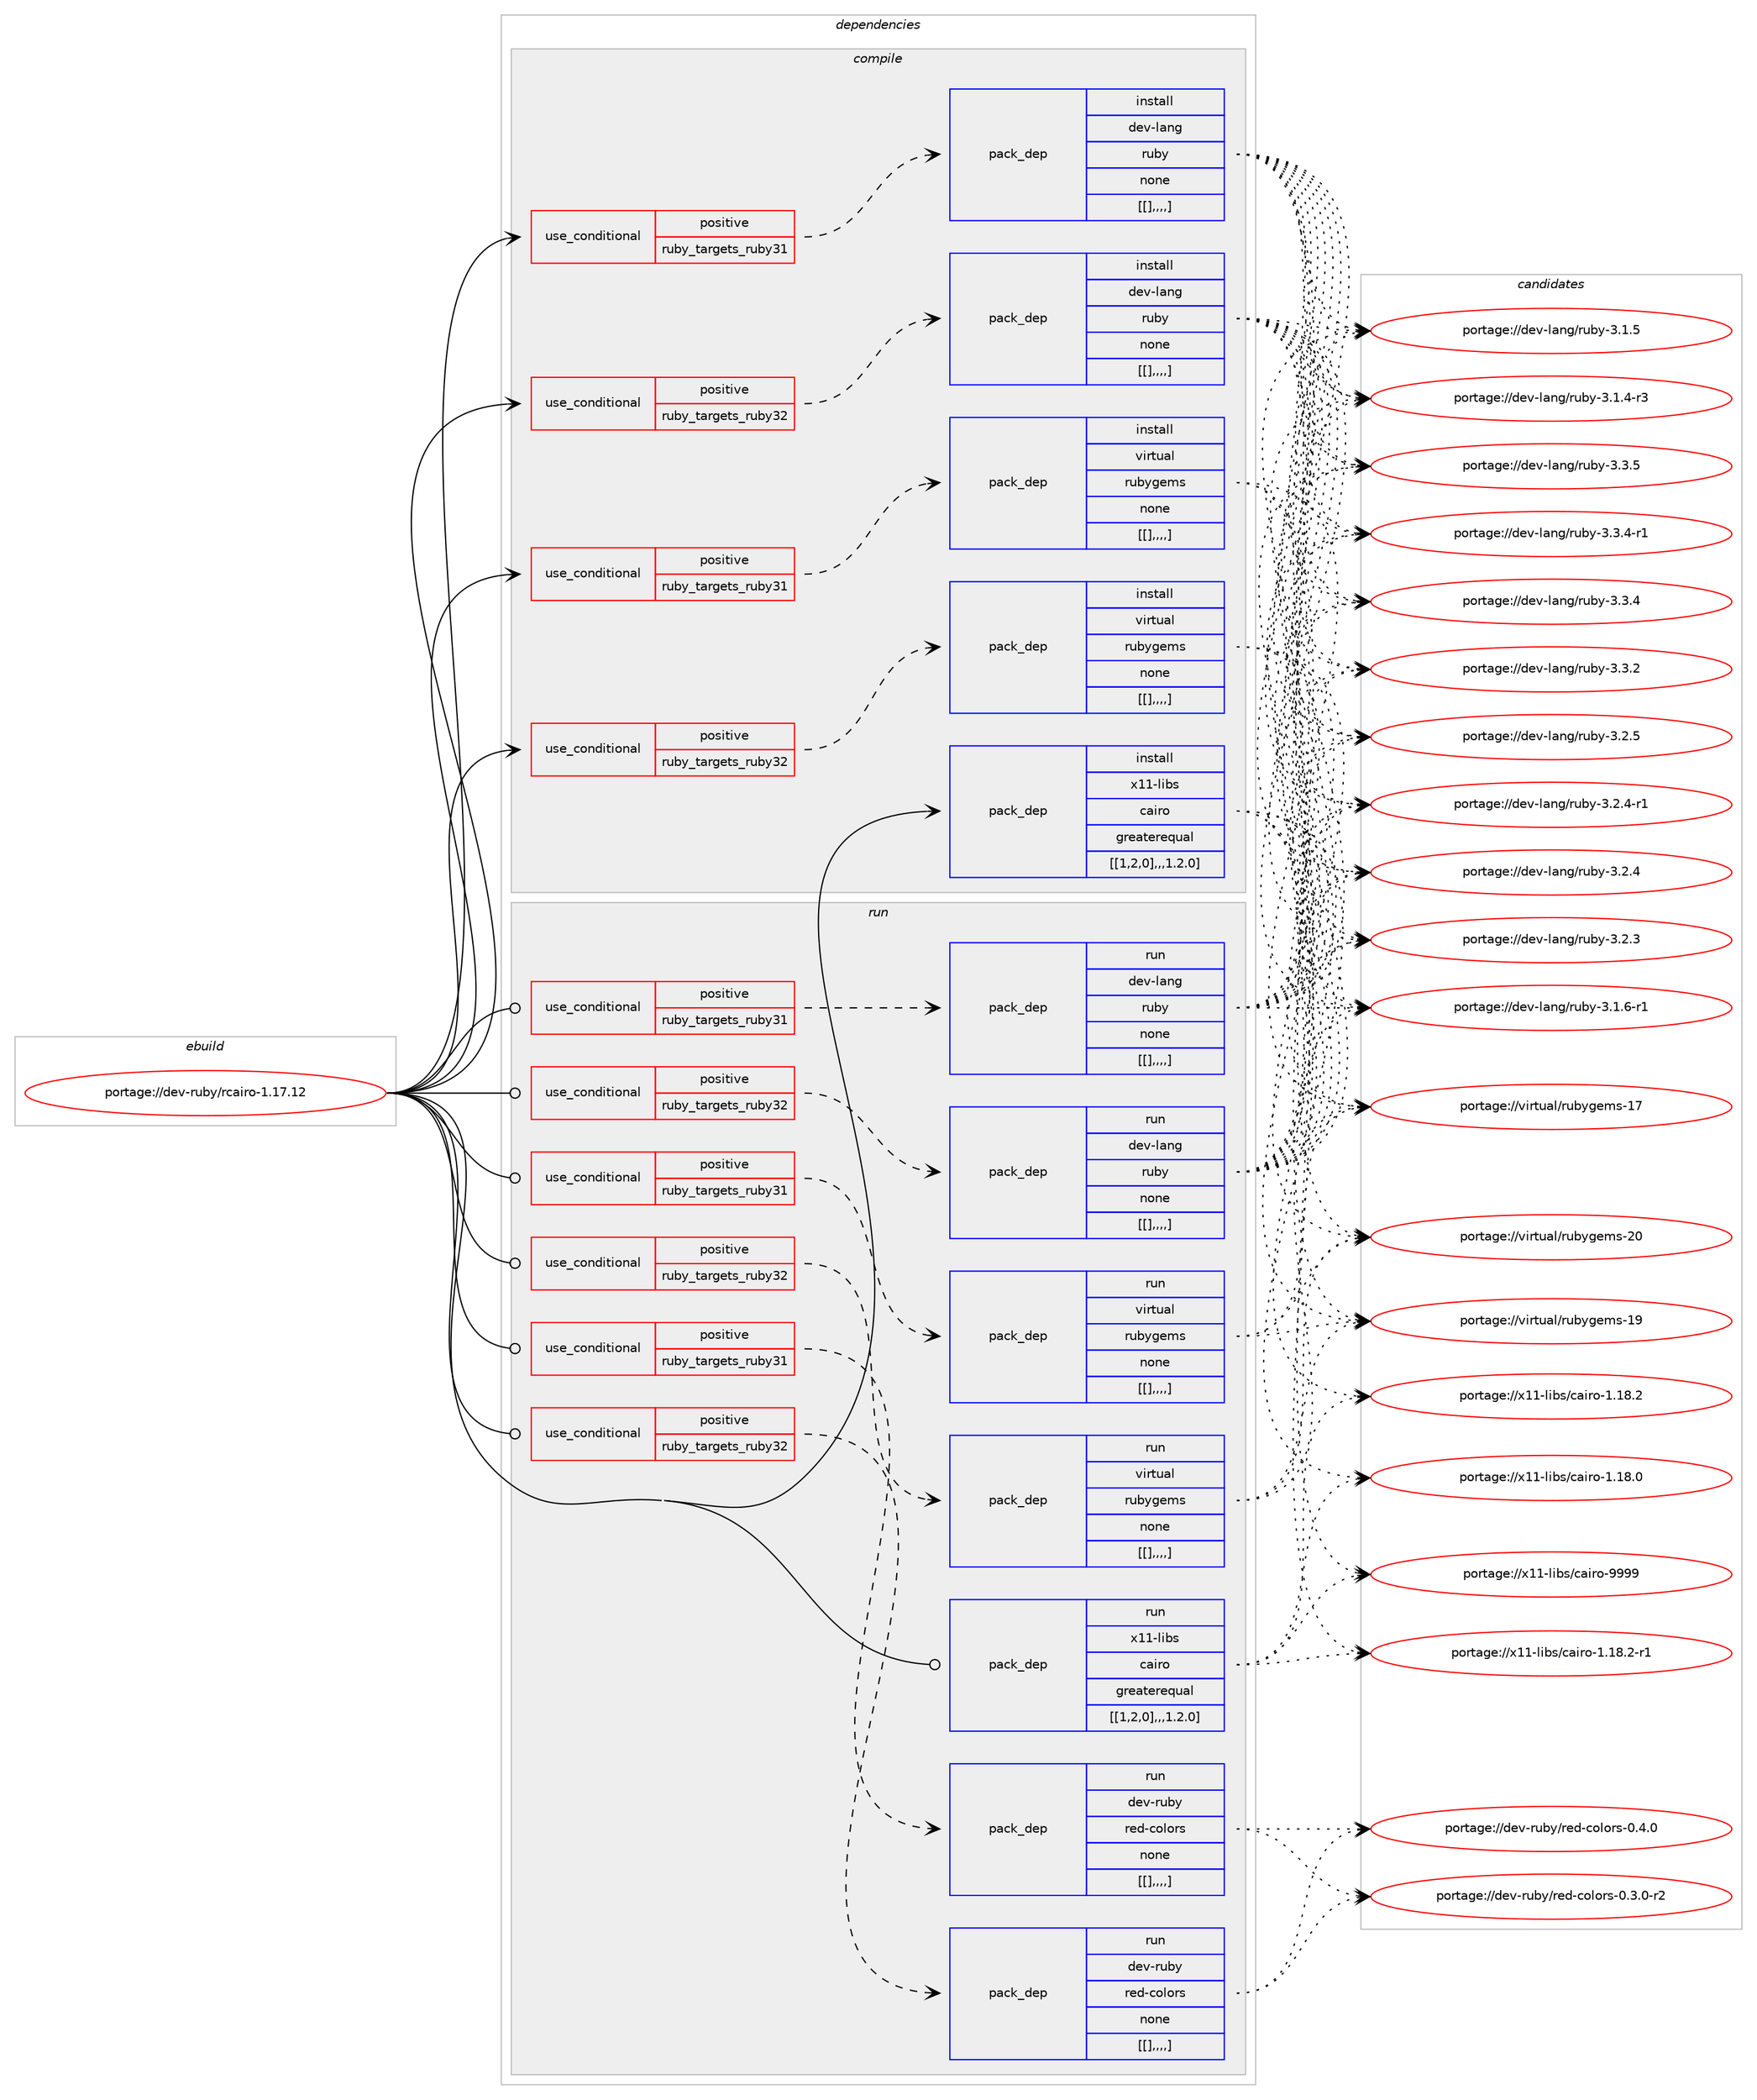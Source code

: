 digraph prolog {

# *************
# Graph options
# *************

newrank=true;
concentrate=true;
compound=true;
graph [rankdir=LR,fontname=Helvetica,fontsize=10,ranksep=1.5];#, ranksep=2.5, nodesep=0.2];
edge  [arrowhead=vee];
node  [fontname=Helvetica,fontsize=10];

# **********
# The ebuild
# **********

subgraph cluster_leftcol {
color=gray;
label=<<i>ebuild</i>>;
id [label="portage://dev-ruby/rcairo-1.17.12", color=red, width=4, href="../dev-ruby/rcairo-1.17.12.svg"];
}

# ****************
# The dependencies
# ****************

subgraph cluster_midcol {
color=gray;
label=<<i>dependencies</i>>;
subgraph cluster_compile {
fillcolor="#eeeeee";
style=filled;
label=<<i>compile</i>>;
subgraph cond56229 {
dependency202011 [label=<<TABLE BORDER="0" CELLBORDER="1" CELLSPACING="0" CELLPADDING="4"><TR><TD ROWSPAN="3" CELLPADDING="10">use_conditional</TD></TR><TR><TD>positive</TD></TR><TR><TD>ruby_targets_ruby31</TD></TR></TABLE>>, shape=none, color=red];
subgraph pack144429 {
dependency202012 [label=<<TABLE BORDER="0" CELLBORDER="1" CELLSPACING="0" CELLPADDING="4" WIDTH="220"><TR><TD ROWSPAN="6" CELLPADDING="30">pack_dep</TD></TR><TR><TD WIDTH="110">install</TD></TR><TR><TD>dev-lang</TD></TR><TR><TD>ruby</TD></TR><TR><TD>none</TD></TR><TR><TD>[[],,,,]</TD></TR></TABLE>>, shape=none, color=blue];
}
dependency202011:e -> dependency202012:w [weight=20,style="dashed",arrowhead="vee"];
}
id:e -> dependency202011:w [weight=20,style="solid",arrowhead="vee"];
subgraph cond56230 {
dependency202013 [label=<<TABLE BORDER="0" CELLBORDER="1" CELLSPACING="0" CELLPADDING="4"><TR><TD ROWSPAN="3" CELLPADDING="10">use_conditional</TD></TR><TR><TD>positive</TD></TR><TR><TD>ruby_targets_ruby31</TD></TR></TABLE>>, shape=none, color=red];
subgraph pack144430 {
dependency202014 [label=<<TABLE BORDER="0" CELLBORDER="1" CELLSPACING="0" CELLPADDING="4" WIDTH="220"><TR><TD ROWSPAN="6" CELLPADDING="30">pack_dep</TD></TR><TR><TD WIDTH="110">install</TD></TR><TR><TD>virtual</TD></TR><TR><TD>rubygems</TD></TR><TR><TD>none</TD></TR><TR><TD>[[],,,,]</TD></TR></TABLE>>, shape=none, color=blue];
}
dependency202013:e -> dependency202014:w [weight=20,style="dashed",arrowhead="vee"];
}
id:e -> dependency202013:w [weight=20,style="solid",arrowhead="vee"];
subgraph cond56231 {
dependency202015 [label=<<TABLE BORDER="0" CELLBORDER="1" CELLSPACING="0" CELLPADDING="4"><TR><TD ROWSPAN="3" CELLPADDING="10">use_conditional</TD></TR><TR><TD>positive</TD></TR><TR><TD>ruby_targets_ruby32</TD></TR></TABLE>>, shape=none, color=red];
subgraph pack144431 {
dependency202016 [label=<<TABLE BORDER="0" CELLBORDER="1" CELLSPACING="0" CELLPADDING="4" WIDTH="220"><TR><TD ROWSPAN="6" CELLPADDING="30">pack_dep</TD></TR><TR><TD WIDTH="110">install</TD></TR><TR><TD>dev-lang</TD></TR><TR><TD>ruby</TD></TR><TR><TD>none</TD></TR><TR><TD>[[],,,,]</TD></TR></TABLE>>, shape=none, color=blue];
}
dependency202015:e -> dependency202016:w [weight=20,style="dashed",arrowhead="vee"];
}
id:e -> dependency202015:w [weight=20,style="solid",arrowhead="vee"];
subgraph cond56232 {
dependency202017 [label=<<TABLE BORDER="0" CELLBORDER="1" CELLSPACING="0" CELLPADDING="4"><TR><TD ROWSPAN="3" CELLPADDING="10">use_conditional</TD></TR><TR><TD>positive</TD></TR><TR><TD>ruby_targets_ruby32</TD></TR></TABLE>>, shape=none, color=red];
subgraph pack144432 {
dependency202018 [label=<<TABLE BORDER="0" CELLBORDER="1" CELLSPACING="0" CELLPADDING="4" WIDTH="220"><TR><TD ROWSPAN="6" CELLPADDING="30">pack_dep</TD></TR><TR><TD WIDTH="110">install</TD></TR><TR><TD>virtual</TD></TR><TR><TD>rubygems</TD></TR><TR><TD>none</TD></TR><TR><TD>[[],,,,]</TD></TR></TABLE>>, shape=none, color=blue];
}
dependency202017:e -> dependency202018:w [weight=20,style="dashed",arrowhead="vee"];
}
id:e -> dependency202017:w [weight=20,style="solid",arrowhead="vee"];
subgraph pack144433 {
dependency202019 [label=<<TABLE BORDER="0" CELLBORDER="1" CELLSPACING="0" CELLPADDING="4" WIDTH="220"><TR><TD ROWSPAN="6" CELLPADDING="30">pack_dep</TD></TR><TR><TD WIDTH="110">install</TD></TR><TR><TD>x11-libs</TD></TR><TR><TD>cairo</TD></TR><TR><TD>greaterequal</TD></TR><TR><TD>[[1,2,0],,,1.2.0]</TD></TR></TABLE>>, shape=none, color=blue];
}
id:e -> dependency202019:w [weight=20,style="solid",arrowhead="vee"];
}
subgraph cluster_compileandrun {
fillcolor="#eeeeee";
style=filled;
label=<<i>compile and run</i>>;
}
subgraph cluster_run {
fillcolor="#eeeeee";
style=filled;
label=<<i>run</i>>;
subgraph cond56233 {
dependency202020 [label=<<TABLE BORDER="0" CELLBORDER="1" CELLSPACING="0" CELLPADDING="4"><TR><TD ROWSPAN="3" CELLPADDING="10">use_conditional</TD></TR><TR><TD>positive</TD></TR><TR><TD>ruby_targets_ruby31</TD></TR></TABLE>>, shape=none, color=red];
subgraph pack144434 {
dependency202021 [label=<<TABLE BORDER="0" CELLBORDER="1" CELLSPACING="0" CELLPADDING="4" WIDTH="220"><TR><TD ROWSPAN="6" CELLPADDING="30">pack_dep</TD></TR><TR><TD WIDTH="110">run</TD></TR><TR><TD>dev-lang</TD></TR><TR><TD>ruby</TD></TR><TR><TD>none</TD></TR><TR><TD>[[],,,,]</TD></TR></TABLE>>, shape=none, color=blue];
}
dependency202020:e -> dependency202021:w [weight=20,style="dashed",arrowhead="vee"];
}
id:e -> dependency202020:w [weight=20,style="solid",arrowhead="odot"];
subgraph cond56234 {
dependency202022 [label=<<TABLE BORDER="0" CELLBORDER="1" CELLSPACING="0" CELLPADDING="4"><TR><TD ROWSPAN="3" CELLPADDING="10">use_conditional</TD></TR><TR><TD>positive</TD></TR><TR><TD>ruby_targets_ruby31</TD></TR></TABLE>>, shape=none, color=red];
subgraph pack144435 {
dependency202023 [label=<<TABLE BORDER="0" CELLBORDER="1" CELLSPACING="0" CELLPADDING="4" WIDTH="220"><TR><TD ROWSPAN="6" CELLPADDING="30">pack_dep</TD></TR><TR><TD WIDTH="110">run</TD></TR><TR><TD>dev-ruby</TD></TR><TR><TD>red-colors</TD></TR><TR><TD>none</TD></TR><TR><TD>[[],,,,]</TD></TR></TABLE>>, shape=none, color=blue];
}
dependency202022:e -> dependency202023:w [weight=20,style="dashed",arrowhead="vee"];
}
id:e -> dependency202022:w [weight=20,style="solid",arrowhead="odot"];
subgraph cond56235 {
dependency202024 [label=<<TABLE BORDER="0" CELLBORDER="1" CELLSPACING="0" CELLPADDING="4"><TR><TD ROWSPAN="3" CELLPADDING="10">use_conditional</TD></TR><TR><TD>positive</TD></TR><TR><TD>ruby_targets_ruby31</TD></TR></TABLE>>, shape=none, color=red];
subgraph pack144436 {
dependency202025 [label=<<TABLE BORDER="0" CELLBORDER="1" CELLSPACING="0" CELLPADDING="4" WIDTH="220"><TR><TD ROWSPAN="6" CELLPADDING="30">pack_dep</TD></TR><TR><TD WIDTH="110">run</TD></TR><TR><TD>virtual</TD></TR><TR><TD>rubygems</TD></TR><TR><TD>none</TD></TR><TR><TD>[[],,,,]</TD></TR></TABLE>>, shape=none, color=blue];
}
dependency202024:e -> dependency202025:w [weight=20,style="dashed",arrowhead="vee"];
}
id:e -> dependency202024:w [weight=20,style="solid",arrowhead="odot"];
subgraph cond56236 {
dependency202026 [label=<<TABLE BORDER="0" CELLBORDER="1" CELLSPACING="0" CELLPADDING="4"><TR><TD ROWSPAN="3" CELLPADDING="10">use_conditional</TD></TR><TR><TD>positive</TD></TR><TR><TD>ruby_targets_ruby32</TD></TR></TABLE>>, shape=none, color=red];
subgraph pack144437 {
dependency202027 [label=<<TABLE BORDER="0" CELLBORDER="1" CELLSPACING="0" CELLPADDING="4" WIDTH="220"><TR><TD ROWSPAN="6" CELLPADDING="30">pack_dep</TD></TR><TR><TD WIDTH="110">run</TD></TR><TR><TD>dev-lang</TD></TR><TR><TD>ruby</TD></TR><TR><TD>none</TD></TR><TR><TD>[[],,,,]</TD></TR></TABLE>>, shape=none, color=blue];
}
dependency202026:e -> dependency202027:w [weight=20,style="dashed",arrowhead="vee"];
}
id:e -> dependency202026:w [weight=20,style="solid",arrowhead="odot"];
subgraph cond56237 {
dependency202028 [label=<<TABLE BORDER="0" CELLBORDER="1" CELLSPACING="0" CELLPADDING="4"><TR><TD ROWSPAN="3" CELLPADDING="10">use_conditional</TD></TR><TR><TD>positive</TD></TR><TR><TD>ruby_targets_ruby32</TD></TR></TABLE>>, shape=none, color=red];
subgraph pack144438 {
dependency202029 [label=<<TABLE BORDER="0" CELLBORDER="1" CELLSPACING="0" CELLPADDING="4" WIDTH="220"><TR><TD ROWSPAN="6" CELLPADDING="30">pack_dep</TD></TR><TR><TD WIDTH="110">run</TD></TR><TR><TD>dev-ruby</TD></TR><TR><TD>red-colors</TD></TR><TR><TD>none</TD></TR><TR><TD>[[],,,,]</TD></TR></TABLE>>, shape=none, color=blue];
}
dependency202028:e -> dependency202029:w [weight=20,style="dashed",arrowhead="vee"];
}
id:e -> dependency202028:w [weight=20,style="solid",arrowhead="odot"];
subgraph cond56238 {
dependency202030 [label=<<TABLE BORDER="0" CELLBORDER="1" CELLSPACING="0" CELLPADDING="4"><TR><TD ROWSPAN="3" CELLPADDING="10">use_conditional</TD></TR><TR><TD>positive</TD></TR><TR><TD>ruby_targets_ruby32</TD></TR></TABLE>>, shape=none, color=red];
subgraph pack144439 {
dependency202031 [label=<<TABLE BORDER="0" CELLBORDER="1" CELLSPACING="0" CELLPADDING="4" WIDTH="220"><TR><TD ROWSPAN="6" CELLPADDING="30">pack_dep</TD></TR><TR><TD WIDTH="110">run</TD></TR><TR><TD>virtual</TD></TR><TR><TD>rubygems</TD></TR><TR><TD>none</TD></TR><TR><TD>[[],,,,]</TD></TR></TABLE>>, shape=none, color=blue];
}
dependency202030:e -> dependency202031:w [weight=20,style="dashed",arrowhead="vee"];
}
id:e -> dependency202030:w [weight=20,style="solid",arrowhead="odot"];
subgraph pack144440 {
dependency202032 [label=<<TABLE BORDER="0" CELLBORDER="1" CELLSPACING="0" CELLPADDING="4" WIDTH="220"><TR><TD ROWSPAN="6" CELLPADDING="30">pack_dep</TD></TR><TR><TD WIDTH="110">run</TD></TR><TR><TD>x11-libs</TD></TR><TR><TD>cairo</TD></TR><TR><TD>greaterequal</TD></TR><TR><TD>[[1,2,0],,,1.2.0]</TD></TR></TABLE>>, shape=none, color=blue];
}
id:e -> dependency202032:w [weight=20,style="solid",arrowhead="odot"];
}
}

# **************
# The candidates
# **************

subgraph cluster_choices {
rank=same;
color=gray;
label=<<i>candidates</i>>;

subgraph choice144429 {
color=black;
nodesep=1;
choice10010111845108971101034711411798121455146514653 [label="portage://dev-lang/ruby-3.3.5", color=red, width=4,href="../dev-lang/ruby-3.3.5.svg"];
choice100101118451089711010347114117981214551465146524511449 [label="portage://dev-lang/ruby-3.3.4-r1", color=red, width=4,href="../dev-lang/ruby-3.3.4-r1.svg"];
choice10010111845108971101034711411798121455146514652 [label="portage://dev-lang/ruby-3.3.4", color=red, width=4,href="../dev-lang/ruby-3.3.4.svg"];
choice10010111845108971101034711411798121455146514650 [label="portage://dev-lang/ruby-3.3.2", color=red, width=4,href="../dev-lang/ruby-3.3.2.svg"];
choice10010111845108971101034711411798121455146504653 [label="portage://dev-lang/ruby-3.2.5", color=red, width=4,href="../dev-lang/ruby-3.2.5.svg"];
choice100101118451089711010347114117981214551465046524511449 [label="portage://dev-lang/ruby-3.2.4-r1", color=red, width=4,href="../dev-lang/ruby-3.2.4-r1.svg"];
choice10010111845108971101034711411798121455146504652 [label="portage://dev-lang/ruby-3.2.4", color=red, width=4,href="../dev-lang/ruby-3.2.4.svg"];
choice10010111845108971101034711411798121455146504651 [label="portage://dev-lang/ruby-3.2.3", color=red, width=4,href="../dev-lang/ruby-3.2.3.svg"];
choice100101118451089711010347114117981214551464946544511449 [label="portage://dev-lang/ruby-3.1.6-r1", color=red, width=4,href="../dev-lang/ruby-3.1.6-r1.svg"];
choice10010111845108971101034711411798121455146494653 [label="portage://dev-lang/ruby-3.1.5", color=red, width=4,href="../dev-lang/ruby-3.1.5.svg"];
choice100101118451089711010347114117981214551464946524511451 [label="portage://dev-lang/ruby-3.1.4-r3", color=red, width=4,href="../dev-lang/ruby-3.1.4-r3.svg"];
dependency202012:e -> choice10010111845108971101034711411798121455146514653:w [style=dotted,weight="100"];
dependency202012:e -> choice100101118451089711010347114117981214551465146524511449:w [style=dotted,weight="100"];
dependency202012:e -> choice10010111845108971101034711411798121455146514652:w [style=dotted,weight="100"];
dependency202012:e -> choice10010111845108971101034711411798121455146514650:w [style=dotted,weight="100"];
dependency202012:e -> choice10010111845108971101034711411798121455146504653:w [style=dotted,weight="100"];
dependency202012:e -> choice100101118451089711010347114117981214551465046524511449:w [style=dotted,weight="100"];
dependency202012:e -> choice10010111845108971101034711411798121455146504652:w [style=dotted,weight="100"];
dependency202012:e -> choice10010111845108971101034711411798121455146504651:w [style=dotted,weight="100"];
dependency202012:e -> choice100101118451089711010347114117981214551464946544511449:w [style=dotted,weight="100"];
dependency202012:e -> choice10010111845108971101034711411798121455146494653:w [style=dotted,weight="100"];
dependency202012:e -> choice100101118451089711010347114117981214551464946524511451:w [style=dotted,weight="100"];
}
subgraph choice144430 {
color=black;
nodesep=1;
choice118105114116117971084711411798121103101109115455048 [label="portage://virtual/rubygems-20", color=red, width=4,href="../virtual/rubygems-20.svg"];
choice118105114116117971084711411798121103101109115454957 [label="portage://virtual/rubygems-19", color=red, width=4,href="../virtual/rubygems-19.svg"];
choice118105114116117971084711411798121103101109115454955 [label="portage://virtual/rubygems-17", color=red, width=4,href="../virtual/rubygems-17.svg"];
dependency202014:e -> choice118105114116117971084711411798121103101109115455048:w [style=dotted,weight="100"];
dependency202014:e -> choice118105114116117971084711411798121103101109115454957:w [style=dotted,weight="100"];
dependency202014:e -> choice118105114116117971084711411798121103101109115454955:w [style=dotted,weight="100"];
}
subgraph choice144431 {
color=black;
nodesep=1;
choice10010111845108971101034711411798121455146514653 [label="portage://dev-lang/ruby-3.3.5", color=red, width=4,href="../dev-lang/ruby-3.3.5.svg"];
choice100101118451089711010347114117981214551465146524511449 [label="portage://dev-lang/ruby-3.3.4-r1", color=red, width=4,href="../dev-lang/ruby-3.3.4-r1.svg"];
choice10010111845108971101034711411798121455146514652 [label="portage://dev-lang/ruby-3.3.4", color=red, width=4,href="../dev-lang/ruby-3.3.4.svg"];
choice10010111845108971101034711411798121455146514650 [label="portage://dev-lang/ruby-3.3.2", color=red, width=4,href="../dev-lang/ruby-3.3.2.svg"];
choice10010111845108971101034711411798121455146504653 [label="portage://dev-lang/ruby-3.2.5", color=red, width=4,href="../dev-lang/ruby-3.2.5.svg"];
choice100101118451089711010347114117981214551465046524511449 [label="portage://dev-lang/ruby-3.2.4-r1", color=red, width=4,href="../dev-lang/ruby-3.2.4-r1.svg"];
choice10010111845108971101034711411798121455146504652 [label="portage://dev-lang/ruby-3.2.4", color=red, width=4,href="../dev-lang/ruby-3.2.4.svg"];
choice10010111845108971101034711411798121455146504651 [label="portage://dev-lang/ruby-3.2.3", color=red, width=4,href="../dev-lang/ruby-3.2.3.svg"];
choice100101118451089711010347114117981214551464946544511449 [label="portage://dev-lang/ruby-3.1.6-r1", color=red, width=4,href="../dev-lang/ruby-3.1.6-r1.svg"];
choice10010111845108971101034711411798121455146494653 [label="portage://dev-lang/ruby-3.1.5", color=red, width=4,href="../dev-lang/ruby-3.1.5.svg"];
choice100101118451089711010347114117981214551464946524511451 [label="portage://dev-lang/ruby-3.1.4-r3", color=red, width=4,href="../dev-lang/ruby-3.1.4-r3.svg"];
dependency202016:e -> choice10010111845108971101034711411798121455146514653:w [style=dotted,weight="100"];
dependency202016:e -> choice100101118451089711010347114117981214551465146524511449:w [style=dotted,weight="100"];
dependency202016:e -> choice10010111845108971101034711411798121455146514652:w [style=dotted,weight="100"];
dependency202016:e -> choice10010111845108971101034711411798121455146514650:w [style=dotted,weight="100"];
dependency202016:e -> choice10010111845108971101034711411798121455146504653:w [style=dotted,weight="100"];
dependency202016:e -> choice100101118451089711010347114117981214551465046524511449:w [style=dotted,weight="100"];
dependency202016:e -> choice10010111845108971101034711411798121455146504652:w [style=dotted,weight="100"];
dependency202016:e -> choice10010111845108971101034711411798121455146504651:w [style=dotted,weight="100"];
dependency202016:e -> choice100101118451089711010347114117981214551464946544511449:w [style=dotted,weight="100"];
dependency202016:e -> choice10010111845108971101034711411798121455146494653:w [style=dotted,weight="100"];
dependency202016:e -> choice100101118451089711010347114117981214551464946524511451:w [style=dotted,weight="100"];
}
subgraph choice144432 {
color=black;
nodesep=1;
choice118105114116117971084711411798121103101109115455048 [label="portage://virtual/rubygems-20", color=red, width=4,href="../virtual/rubygems-20.svg"];
choice118105114116117971084711411798121103101109115454957 [label="portage://virtual/rubygems-19", color=red, width=4,href="../virtual/rubygems-19.svg"];
choice118105114116117971084711411798121103101109115454955 [label="portage://virtual/rubygems-17", color=red, width=4,href="../virtual/rubygems-17.svg"];
dependency202018:e -> choice118105114116117971084711411798121103101109115455048:w [style=dotted,weight="100"];
dependency202018:e -> choice118105114116117971084711411798121103101109115454957:w [style=dotted,weight="100"];
dependency202018:e -> choice118105114116117971084711411798121103101109115454955:w [style=dotted,weight="100"];
}
subgraph choice144433 {
color=black;
nodesep=1;
choice120494945108105981154799971051141114557575757 [label="portage://x11-libs/cairo-9999", color=red, width=4,href="../x11-libs/cairo-9999.svg"];
choice12049494510810598115479997105114111454946495646504511449 [label="portage://x11-libs/cairo-1.18.2-r1", color=red, width=4,href="../x11-libs/cairo-1.18.2-r1.svg"];
choice1204949451081059811547999710511411145494649564650 [label="portage://x11-libs/cairo-1.18.2", color=red, width=4,href="../x11-libs/cairo-1.18.2.svg"];
choice1204949451081059811547999710511411145494649564648 [label="portage://x11-libs/cairo-1.18.0", color=red, width=4,href="../x11-libs/cairo-1.18.0.svg"];
dependency202019:e -> choice120494945108105981154799971051141114557575757:w [style=dotted,weight="100"];
dependency202019:e -> choice12049494510810598115479997105114111454946495646504511449:w [style=dotted,weight="100"];
dependency202019:e -> choice1204949451081059811547999710511411145494649564650:w [style=dotted,weight="100"];
dependency202019:e -> choice1204949451081059811547999710511411145494649564648:w [style=dotted,weight="100"];
}
subgraph choice144434 {
color=black;
nodesep=1;
choice10010111845108971101034711411798121455146514653 [label="portage://dev-lang/ruby-3.3.5", color=red, width=4,href="../dev-lang/ruby-3.3.5.svg"];
choice100101118451089711010347114117981214551465146524511449 [label="portage://dev-lang/ruby-3.3.4-r1", color=red, width=4,href="../dev-lang/ruby-3.3.4-r1.svg"];
choice10010111845108971101034711411798121455146514652 [label="portage://dev-lang/ruby-3.3.4", color=red, width=4,href="../dev-lang/ruby-3.3.4.svg"];
choice10010111845108971101034711411798121455146514650 [label="portage://dev-lang/ruby-3.3.2", color=red, width=4,href="../dev-lang/ruby-3.3.2.svg"];
choice10010111845108971101034711411798121455146504653 [label="portage://dev-lang/ruby-3.2.5", color=red, width=4,href="../dev-lang/ruby-3.2.5.svg"];
choice100101118451089711010347114117981214551465046524511449 [label="portage://dev-lang/ruby-3.2.4-r1", color=red, width=4,href="../dev-lang/ruby-3.2.4-r1.svg"];
choice10010111845108971101034711411798121455146504652 [label="portage://dev-lang/ruby-3.2.4", color=red, width=4,href="../dev-lang/ruby-3.2.4.svg"];
choice10010111845108971101034711411798121455146504651 [label="portage://dev-lang/ruby-3.2.3", color=red, width=4,href="../dev-lang/ruby-3.2.3.svg"];
choice100101118451089711010347114117981214551464946544511449 [label="portage://dev-lang/ruby-3.1.6-r1", color=red, width=4,href="../dev-lang/ruby-3.1.6-r1.svg"];
choice10010111845108971101034711411798121455146494653 [label="portage://dev-lang/ruby-3.1.5", color=red, width=4,href="../dev-lang/ruby-3.1.5.svg"];
choice100101118451089711010347114117981214551464946524511451 [label="portage://dev-lang/ruby-3.1.4-r3", color=red, width=4,href="../dev-lang/ruby-3.1.4-r3.svg"];
dependency202021:e -> choice10010111845108971101034711411798121455146514653:w [style=dotted,weight="100"];
dependency202021:e -> choice100101118451089711010347114117981214551465146524511449:w [style=dotted,weight="100"];
dependency202021:e -> choice10010111845108971101034711411798121455146514652:w [style=dotted,weight="100"];
dependency202021:e -> choice10010111845108971101034711411798121455146514650:w [style=dotted,weight="100"];
dependency202021:e -> choice10010111845108971101034711411798121455146504653:w [style=dotted,weight="100"];
dependency202021:e -> choice100101118451089711010347114117981214551465046524511449:w [style=dotted,weight="100"];
dependency202021:e -> choice10010111845108971101034711411798121455146504652:w [style=dotted,weight="100"];
dependency202021:e -> choice10010111845108971101034711411798121455146504651:w [style=dotted,weight="100"];
dependency202021:e -> choice100101118451089711010347114117981214551464946544511449:w [style=dotted,weight="100"];
dependency202021:e -> choice10010111845108971101034711411798121455146494653:w [style=dotted,weight="100"];
dependency202021:e -> choice100101118451089711010347114117981214551464946524511451:w [style=dotted,weight="100"];
}
subgraph choice144435 {
color=black;
nodesep=1;
choice1001011184511411798121471141011004599111108111114115454846524648 [label="portage://dev-ruby/red-colors-0.4.0", color=red, width=4,href="../dev-ruby/red-colors-0.4.0.svg"];
choice10010111845114117981214711410110045991111081111141154548465146484511450 [label="portage://dev-ruby/red-colors-0.3.0-r2", color=red, width=4,href="../dev-ruby/red-colors-0.3.0-r2.svg"];
dependency202023:e -> choice1001011184511411798121471141011004599111108111114115454846524648:w [style=dotted,weight="100"];
dependency202023:e -> choice10010111845114117981214711410110045991111081111141154548465146484511450:w [style=dotted,weight="100"];
}
subgraph choice144436 {
color=black;
nodesep=1;
choice118105114116117971084711411798121103101109115455048 [label="portage://virtual/rubygems-20", color=red, width=4,href="../virtual/rubygems-20.svg"];
choice118105114116117971084711411798121103101109115454957 [label="portage://virtual/rubygems-19", color=red, width=4,href="../virtual/rubygems-19.svg"];
choice118105114116117971084711411798121103101109115454955 [label="portage://virtual/rubygems-17", color=red, width=4,href="../virtual/rubygems-17.svg"];
dependency202025:e -> choice118105114116117971084711411798121103101109115455048:w [style=dotted,weight="100"];
dependency202025:e -> choice118105114116117971084711411798121103101109115454957:w [style=dotted,weight="100"];
dependency202025:e -> choice118105114116117971084711411798121103101109115454955:w [style=dotted,weight="100"];
}
subgraph choice144437 {
color=black;
nodesep=1;
choice10010111845108971101034711411798121455146514653 [label="portage://dev-lang/ruby-3.3.5", color=red, width=4,href="../dev-lang/ruby-3.3.5.svg"];
choice100101118451089711010347114117981214551465146524511449 [label="portage://dev-lang/ruby-3.3.4-r1", color=red, width=4,href="../dev-lang/ruby-3.3.4-r1.svg"];
choice10010111845108971101034711411798121455146514652 [label="portage://dev-lang/ruby-3.3.4", color=red, width=4,href="../dev-lang/ruby-3.3.4.svg"];
choice10010111845108971101034711411798121455146514650 [label="portage://dev-lang/ruby-3.3.2", color=red, width=4,href="../dev-lang/ruby-3.3.2.svg"];
choice10010111845108971101034711411798121455146504653 [label="portage://dev-lang/ruby-3.2.5", color=red, width=4,href="../dev-lang/ruby-3.2.5.svg"];
choice100101118451089711010347114117981214551465046524511449 [label="portage://dev-lang/ruby-3.2.4-r1", color=red, width=4,href="../dev-lang/ruby-3.2.4-r1.svg"];
choice10010111845108971101034711411798121455146504652 [label="portage://dev-lang/ruby-3.2.4", color=red, width=4,href="../dev-lang/ruby-3.2.4.svg"];
choice10010111845108971101034711411798121455146504651 [label="portage://dev-lang/ruby-3.2.3", color=red, width=4,href="../dev-lang/ruby-3.2.3.svg"];
choice100101118451089711010347114117981214551464946544511449 [label="portage://dev-lang/ruby-3.1.6-r1", color=red, width=4,href="../dev-lang/ruby-3.1.6-r1.svg"];
choice10010111845108971101034711411798121455146494653 [label="portage://dev-lang/ruby-3.1.5", color=red, width=4,href="../dev-lang/ruby-3.1.5.svg"];
choice100101118451089711010347114117981214551464946524511451 [label="portage://dev-lang/ruby-3.1.4-r3", color=red, width=4,href="../dev-lang/ruby-3.1.4-r3.svg"];
dependency202027:e -> choice10010111845108971101034711411798121455146514653:w [style=dotted,weight="100"];
dependency202027:e -> choice100101118451089711010347114117981214551465146524511449:w [style=dotted,weight="100"];
dependency202027:e -> choice10010111845108971101034711411798121455146514652:w [style=dotted,weight="100"];
dependency202027:e -> choice10010111845108971101034711411798121455146514650:w [style=dotted,weight="100"];
dependency202027:e -> choice10010111845108971101034711411798121455146504653:w [style=dotted,weight="100"];
dependency202027:e -> choice100101118451089711010347114117981214551465046524511449:w [style=dotted,weight="100"];
dependency202027:e -> choice10010111845108971101034711411798121455146504652:w [style=dotted,weight="100"];
dependency202027:e -> choice10010111845108971101034711411798121455146504651:w [style=dotted,weight="100"];
dependency202027:e -> choice100101118451089711010347114117981214551464946544511449:w [style=dotted,weight="100"];
dependency202027:e -> choice10010111845108971101034711411798121455146494653:w [style=dotted,weight="100"];
dependency202027:e -> choice100101118451089711010347114117981214551464946524511451:w [style=dotted,weight="100"];
}
subgraph choice144438 {
color=black;
nodesep=1;
choice1001011184511411798121471141011004599111108111114115454846524648 [label="portage://dev-ruby/red-colors-0.4.0", color=red, width=4,href="../dev-ruby/red-colors-0.4.0.svg"];
choice10010111845114117981214711410110045991111081111141154548465146484511450 [label="portage://dev-ruby/red-colors-0.3.0-r2", color=red, width=4,href="../dev-ruby/red-colors-0.3.0-r2.svg"];
dependency202029:e -> choice1001011184511411798121471141011004599111108111114115454846524648:w [style=dotted,weight="100"];
dependency202029:e -> choice10010111845114117981214711410110045991111081111141154548465146484511450:w [style=dotted,weight="100"];
}
subgraph choice144439 {
color=black;
nodesep=1;
choice118105114116117971084711411798121103101109115455048 [label="portage://virtual/rubygems-20", color=red, width=4,href="../virtual/rubygems-20.svg"];
choice118105114116117971084711411798121103101109115454957 [label="portage://virtual/rubygems-19", color=red, width=4,href="../virtual/rubygems-19.svg"];
choice118105114116117971084711411798121103101109115454955 [label="portage://virtual/rubygems-17", color=red, width=4,href="../virtual/rubygems-17.svg"];
dependency202031:e -> choice118105114116117971084711411798121103101109115455048:w [style=dotted,weight="100"];
dependency202031:e -> choice118105114116117971084711411798121103101109115454957:w [style=dotted,weight="100"];
dependency202031:e -> choice118105114116117971084711411798121103101109115454955:w [style=dotted,weight="100"];
}
subgraph choice144440 {
color=black;
nodesep=1;
choice120494945108105981154799971051141114557575757 [label="portage://x11-libs/cairo-9999", color=red, width=4,href="../x11-libs/cairo-9999.svg"];
choice12049494510810598115479997105114111454946495646504511449 [label="portage://x11-libs/cairo-1.18.2-r1", color=red, width=4,href="../x11-libs/cairo-1.18.2-r1.svg"];
choice1204949451081059811547999710511411145494649564650 [label="portage://x11-libs/cairo-1.18.2", color=red, width=4,href="../x11-libs/cairo-1.18.2.svg"];
choice1204949451081059811547999710511411145494649564648 [label="portage://x11-libs/cairo-1.18.0", color=red, width=4,href="../x11-libs/cairo-1.18.0.svg"];
dependency202032:e -> choice120494945108105981154799971051141114557575757:w [style=dotted,weight="100"];
dependency202032:e -> choice12049494510810598115479997105114111454946495646504511449:w [style=dotted,weight="100"];
dependency202032:e -> choice1204949451081059811547999710511411145494649564650:w [style=dotted,weight="100"];
dependency202032:e -> choice1204949451081059811547999710511411145494649564648:w [style=dotted,weight="100"];
}
}

}
